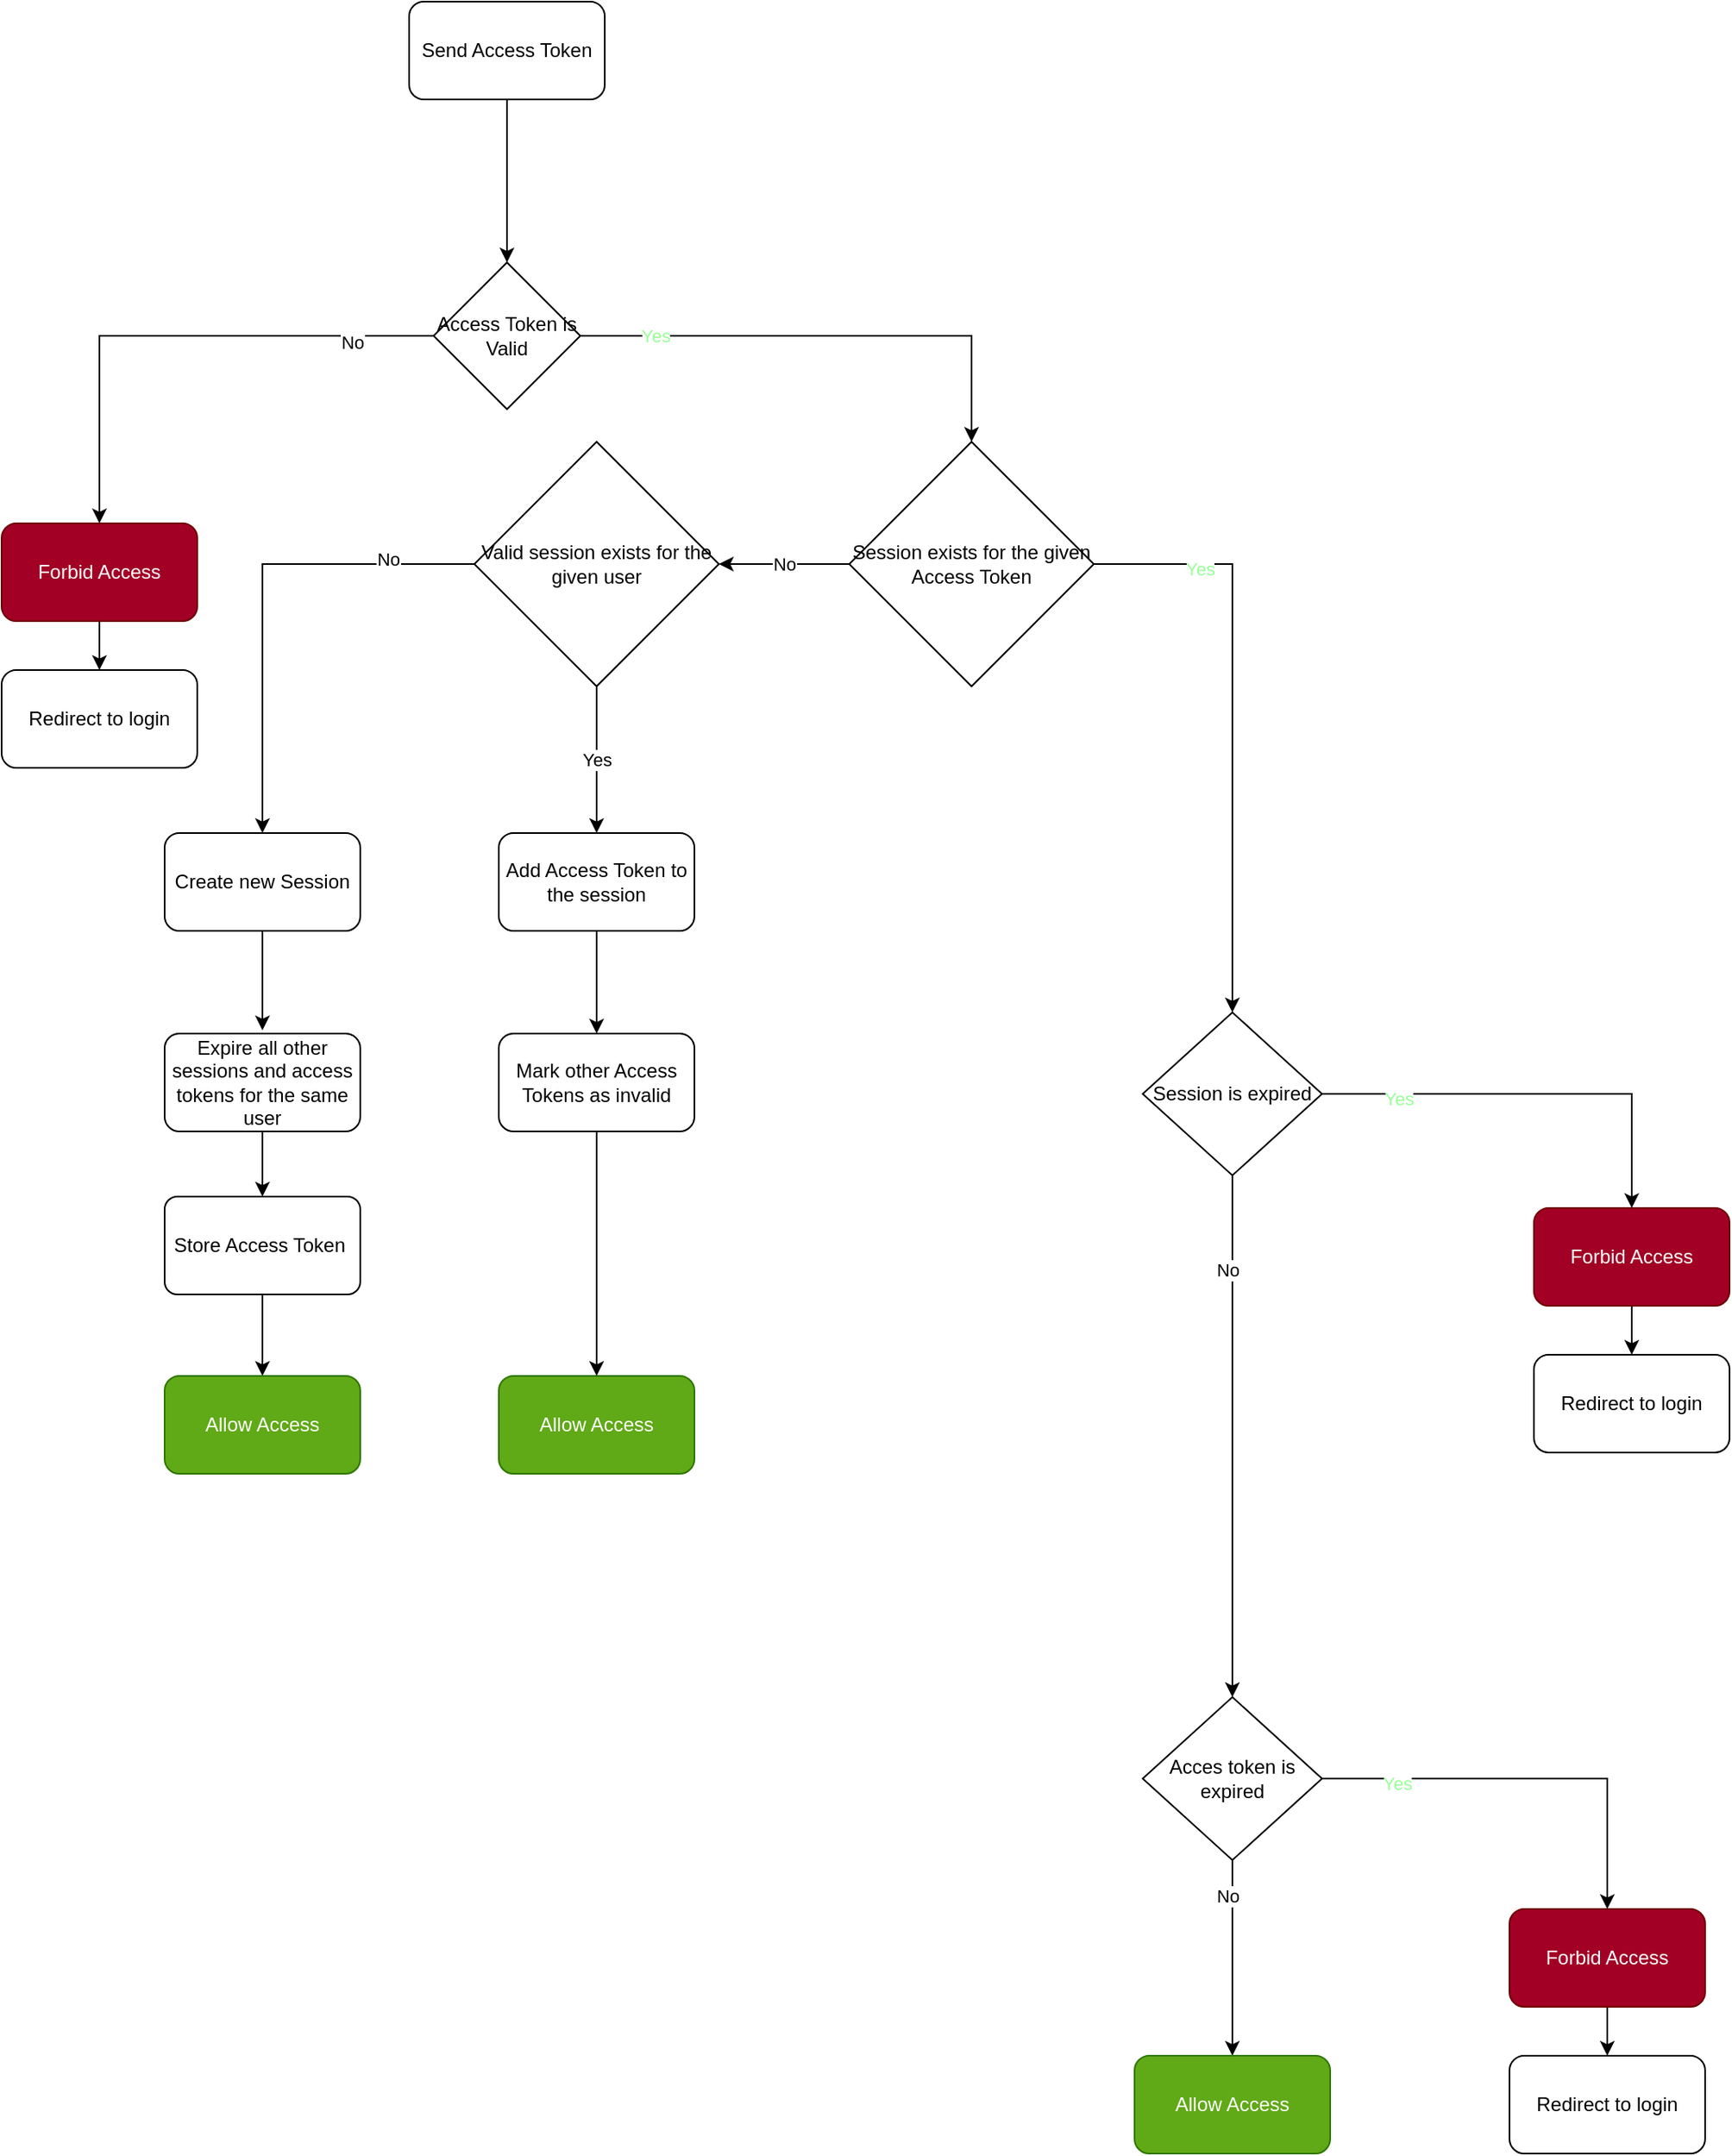 <mxfile version="13.6.5">
    <diagram id="aL39ePacMvYr4ERnTgvj" name="Page-1">
        <mxGraphModel dx="2224" dy="910" grid="1" gridSize="10" guides="1" tooltips="1" connect="1" arrows="1" fold="1" page="1" pageScale="1" pageWidth="850" pageHeight="1100" math="0" shadow="0">
            <root>
                <mxCell id="0"/>
                <mxCell id="1" parent="0"/>
                <mxCell id="5" style="edgeStyle=orthogonalEdgeStyle;rounded=0;orthogonalLoop=1;jettySize=auto;html=1;exitX=0.5;exitY=1;exitDx=0;exitDy=0;entryX=0.5;entryY=0;entryDx=0;entryDy=0;" parent="1" source="2" target="3" edge="1">
                    <mxGeometry relative="1" as="geometry"/>
                </mxCell>
                <mxCell id="2" value="Send Access Token" style="rounded=1;whiteSpace=wrap;html=1;" parent="1" vertex="1">
                    <mxGeometry x="230" y="40" width="120" height="60" as="geometry"/>
                </mxCell>
                <mxCell id="8" style="edgeStyle=orthogonalEdgeStyle;rounded=0;orthogonalLoop=1;jettySize=auto;html=1;entryX=0.5;entryY=0;entryDx=0;entryDy=0;" parent="1" source="3" target="6" edge="1">
                    <mxGeometry relative="1" as="geometry"/>
                </mxCell>
                <mxCell id="9" value="No" style="edgeLabel;html=1;align=center;verticalAlign=middle;resizable=0;points=[];" parent="8" vertex="1" connectable="0">
                    <mxGeometry x="-0.685" y="4" relative="1" as="geometry">
                        <mxPoint as="offset"/>
                    </mxGeometry>
                </mxCell>
                <mxCell id="10" style="edgeStyle=orthogonalEdgeStyle;rounded=0;orthogonalLoop=1;jettySize=auto;html=1;entryX=0.5;entryY=0;entryDx=0;entryDy=0;" parent="1" source="3" target="12" edge="1">
                    <mxGeometry relative="1" as="geometry">
                        <mxPoint x="500" y="360" as="targetPoint"/>
                    </mxGeometry>
                </mxCell>
                <mxCell id="11" value="Yes" style="edgeLabel;html=1;align=center;verticalAlign=middle;resizable=0;points=[];fontColor=#99FF99;" parent="10" vertex="1" connectable="0">
                    <mxGeometry x="-0.697" relative="1" as="geometry">
                        <mxPoint as="offset"/>
                    </mxGeometry>
                </mxCell>
                <mxCell id="3" value="Access Token is Valid" style="rhombus;whiteSpace=wrap;html=1;" parent="1" vertex="1">
                    <mxGeometry x="245" y="200" width="90" height="90" as="geometry"/>
                </mxCell>
                <mxCell id="80" style="edgeStyle=orthogonalEdgeStyle;rounded=0;orthogonalLoop=1;jettySize=auto;html=1;fontColor=#99FF99;" parent="1" source="6" target="79" edge="1">
                    <mxGeometry relative="1" as="geometry"/>
                </mxCell>
                <mxCell id="6" value="Forbid Access" style="rounded=1;whiteSpace=wrap;html=1;fillColor=#a20025;strokeColor=#6F0000;fontColor=#ffffff;" parent="1" vertex="1">
                    <mxGeometry x="-20" y="360" width="120" height="60" as="geometry"/>
                </mxCell>
                <mxCell id="20" style="edgeStyle=orthogonalEdgeStyle;rounded=0;orthogonalLoop=1;jettySize=auto;html=1;entryX=0.5;entryY=0;entryDx=0;entryDy=0;exitX=0;exitY=0.5;exitDx=0;exitDy=0;" parent="1" source="94" target="21" edge="1">
                    <mxGeometry relative="1" as="geometry">
                        <mxPoint x="320" y="480" as="targetPoint"/>
                        <mxPoint x="210" y="385" as="sourcePoint"/>
                    </mxGeometry>
                </mxCell>
                <mxCell id="22" value="No" style="edgeLabel;html=1;align=center;verticalAlign=middle;resizable=0;points=[];" parent="20" vertex="1" connectable="0">
                    <mxGeometry x="-0.638" y="-3" relative="1" as="geometry">
                        <mxPoint as="offset"/>
                    </mxGeometry>
                </mxCell>
                <mxCell id="95" value="No" style="edgeStyle=orthogonalEdgeStyle;rounded=0;orthogonalLoop=1;jettySize=auto;html=1;" edge="1" parent="1" source="12" target="94">
                    <mxGeometry relative="1" as="geometry"/>
                </mxCell>
                <mxCell id="12" value="Session exists for the given Access Token" style="rhombus;whiteSpace=wrap;html=1;" parent="1" vertex="1">
                    <mxGeometry x="500" y="310" width="150" height="150" as="geometry"/>
                </mxCell>
                <mxCell id="59" value="" style="edgeStyle=orthogonalEdgeStyle;rounded=0;orthogonalLoop=1;jettySize=auto;html=1;exitX=0.5;exitY=1;exitDx=0;exitDy=0;" parent="1" source="21" edge="1">
                    <mxGeometry relative="1" as="geometry">
                        <mxPoint x="140" y="671" as="targetPoint"/>
                    </mxGeometry>
                </mxCell>
                <mxCell id="21" value="Create new Session" style="rounded=1;whiteSpace=wrap;html=1;" parent="1" vertex="1">
                    <mxGeometry x="80" y="550" width="120" height="60" as="geometry"/>
                </mxCell>
                <mxCell id="23" style="edgeStyle=orthogonalEdgeStyle;rounded=0;orthogonalLoop=1;jettySize=auto;html=1;exitX=1;exitY=0.5;exitDx=0;exitDy=0;entryX=0.5;entryY=0;entryDx=0;entryDy=0;" parent="1" source="12" target="28" edge="1">
                    <mxGeometry relative="1" as="geometry">
                        <mxPoint x="680" y="530" as="sourcePoint"/>
                        <mxPoint x="740" y="480" as="targetPoint"/>
                    </mxGeometry>
                </mxCell>
                <mxCell id="24" value="Yes" style="edgeLabel;html=1;align=center;verticalAlign=middle;resizable=0;points=[];fontColor=#99FF99;" parent="23" vertex="1" connectable="0">
                    <mxGeometry x="-0.638" y="-3" relative="1" as="geometry">
                        <mxPoint as="offset"/>
                    </mxGeometry>
                </mxCell>
                <mxCell id="26" style="edgeStyle=orthogonalEdgeStyle;rounded=0;orthogonalLoop=1;jettySize=auto;html=1;entryX=0.5;entryY=0;entryDx=0;entryDy=0;" parent="1" source="28" target="62" edge="1">
                    <mxGeometry relative="1" as="geometry">
                        <mxPoint x="525" y="960" as="targetPoint"/>
                    </mxGeometry>
                </mxCell>
                <mxCell id="27" value="No" style="edgeLabel;html=1;align=center;verticalAlign=middle;resizable=0;points=[];" parent="26" vertex="1" connectable="0">
                    <mxGeometry x="-0.638" y="-3" relative="1" as="geometry">
                        <mxPoint as="offset"/>
                    </mxGeometry>
                </mxCell>
                <mxCell id="28" value="Session is expired" style="rhombus;whiteSpace=wrap;html=1;" parent="1" vertex="1">
                    <mxGeometry x="680" y="660" width="110" height="100" as="geometry"/>
                </mxCell>
                <mxCell id="30" style="edgeStyle=orthogonalEdgeStyle;rounded=0;orthogonalLoop=1;jettySize=auto;html=1;exitX=1;exitY=0.5;exitDx=0;exitDy=0;entryX=0.5;entryY=0;entryDx=0;entryDy=0;" parent="1" source="28" target="32" edge="1">
                    <mxGeometry relative="1" as="geometry">
                        <mxPoint x="910" y="830" as="sourcePoint"/>
                        <mxPoint x="770" y="900" as="targetPoint"/>
                    </mxGeometry>
                </mxCell>
                <mxCell id="31" value="Yes" style="edgeLabel;html=1;align=center;verticalAlign=middle;resizable=0;points=[];fontColor=#99FF99;" parent="30" vertex="1" connectable="0">
                    <mxGeometry x="-0.638" y="-3" relative="1" as="geometry">
                        <mxPoint as="offset"/>
                    </mxGeometry>
                </mxCell>
                <mxCell id="82" style="edgeStyle=orthogonalEdgeStyle;rounded=0;orthogonalLoop=1;jettySize=auto;html=1;entryX=0.5;entryY=0;entryDx=0;entryDy=0;fontColor=#99FF99;" parent="1" source="32" target="81" edge="1">
                    <mxGeometry relative="1" as="geometry"/>
                </mxCell>
                <mxCell id="32" value="Forbid Access" style="rounded=1;whiteSpace=wrap;html=1;fillColor=#a20025;strokeColor=#6F0000;fontColor=#ffffff;" parent="1" vertex="1">
                    <mxGeometry x="920" y="780" width="120" height="60" as="geometry"/>
                </mxCell>
                <mxCell id="75" style="edgeStyle=orthogonalEdgeStyle;rounded=0;orthogonalLoop=1;jettySize=auto;html=1;entryX=0.5;entryY=0;entryDx=0;entryDy=0;" parent="1" source="58" target="74" edge="1">
                    <mxGeometry relative="1" as="geometry"/>
                </mxCell>
                <mxCell id="58" value="Store Access Token&amp;nbsp;" style="rounded=1;whiteSpace=wrap;html=1;arcSize=13;" parent="1" vertex="1">
                    <mxGeometry x="80" y="773" width="120" height="60" as="geometry"/>
                </mxCell>
                <mxCell id="60" style="edgeStyle=orthogonalEdgeStyle;rounded=0;orthogonalLoop=1;jettySize=auto;html=1;entryX=0.5;entryY=0;entryDx=0;entryDy=0;" parent="1" source="62" target="72" edge="1">
                    <mxGeometry relative="1" as="geometry">
                        <mxPoint x="525" y="1210" as="targetPoint"/>
                    </mxGeometry>
                </mxCell>
                <mxCell id="61" value="No" style="edgeLabel;html=1;align=center;verticalAlign=middle;resizable=0;points=[];" parent="60" vertex="1" connectable="0">
                    <mxGeometry x="-0.638" y="-3" relative="1" as="geometry">
                        <mxPoint as="offset"/>
                    </mxGeometry>
                </mxCell>
                <mxCell id="62" value="Acces token is expired" style="rhombus;whiteSpace=wrap;html=1;" parent="1" vertex="1">
                    <mxGeometry x="680" y="1080" width="110" height="100" as="geometry"/>
                </mxCell>
                <mxCell id="63" style="edgeStyle=orthogonalEdgeStyle;rounded=0;orthogonalLoop=1;jettySize=auto;html=1;exitX=1;exitY=0.5;exitDx=0;exitDy=0;entryX=0.5;entryY=0;entryDx=0;entryDy=0;" parent="1" source="62" target="65" edge="1">
                    <mxGeometry relative="1" as="geometry">
                        <mxPoint x="895" y="1260" as="sourcePoint"/>
                        <mxPoint x="755" y="1330" as="targetPoint"/>
                    </mxGeometry>
                </mxCell>
                <mxCell id="64" value="Yes" style="edgeLabel;html=1;align=center;verticalAlign=middle;resizable=0;points=[];fontColor=#99FF99;" parent="63" vertex="1" connectable="0">
                    <mxGeometry x="-0.638" y="-3" relative="1" as="geometry">
                        <mxPoint as="offset"/>
                    </mxGeometry>
                </mxCell>
                <mxCell id="84" style="edgeStyle=orthogonalEdgeStyle;rounded=0;orthogonalLoop=1;jettySize=auto;html=1;entryX=0.5;entryY=0;entryDx=0;entryDy=0;fontColor=#99FF99;" parent="1" source="65" target="83" edge="1">
                    <mxGeometry relative="1" as="geometry"/>
                </mxCell>
                <mxCell id="65" value="&lt;span&gt;Forbid Access&lt;/span&gt;" style="rounded=1;whiteSpace=wrap;html=1;fillColor=#a20025;strokeColor=#6F0000;fontColor=#ffffff;" parent="1" vertex="1">
                    <mxGeometry x="905" y="1210" width="120" height="60" as="geometry"/>
                </mxCell>
                <mxCell id="72" value="Allow Access" style="rounded=1;whiteSpace=wrap;html=1;fillColor=#60a917;strokeColor=#2D7600;fontColor=#ffffff;" parent="1" vertex="1">
                    <mxGeometry x="675" y="1300" width="120" height="60" as="geometry"/>
                </mxCell>
                <mxCell id="74" value="Allow Access" style="rounded=1;whiteSpace=wrap;html=1;fillColor=#60a917;strokeColor=#2D7600;fontColor=#ffffff;" parent="1" vertex="1">
                    <mxGeometry x="80" y="883" width="120" height="60" as="geometry"/>
                </mxCell>
                <mxCell id="77" style="edgeStyle=orthogonalEdgeStyle;rounded=0;orthogonalLoop=1;jettySize=auto;html=1;exitX=0.5;exitY=1;exitDx=0;exitDy=0;entryX=0.5;entryY=0;entryDx=0;entryDy=0;" parent="1" source="76" target="58" edge="1">
                    <mxGeometry relative="1" as="geometry"/>
                </mxCell>
                <mxCell id="76" value="Expire all other sessions and access tokens for the same user" style="rounded=1;whiteSpace=wrap;html=1;" parent="1" vertex="1">
                    <mxGeometry x="80" y="673" width="120" height="60" as="geometry"/>
                </mxCell>
                <mxCell id="79" value="Redirect to login" style="rounded=1;whiteSpace=wrap;html=1;" parent="1" vertex="1">
                    <mxGeometry x="-20" y="450" width="120" height="60" as="geometry"/>
                </mxCell>
                <mxCell id="81" value="Redirect to login" style="rounded=1;whiteSpace=wrap;html=1;" parent="1" vertex="1">
                    <mxGeometry x="920" y="870" width="120" height="60" as="geometry"/>
                </mxCell>
                <mxCell id="83" value="Redirect to login" style="rounded=1;whiteSpace=wrap;html=1;" parent="1" vertex="1">
                    <mxGeometry x="905" y="1300" width="120" height="60" as="geometry"/>
                </mxCell>
                <mxCell id="98" value="Yes" style="edgeStyle=orthogonalEdgeStyle;rounded=0;orthogonalLoop=1;jettySize=auto;html=1;entryX=0.5;entryY=0;entryDx=0;entryDy=0;" edge="1" parent="1" source="94" target="96">
                    <mxGeometry relative="1" as="geometry"/>
                </mxCell>
                <mxCell id="94" value="Valid session exists for the given user" style="rhombus;whiteSpace=wrap;html=1;" vertex="1" parent="1">
                    <mxGeometry x="270" y="310" width="150" height="150" as="geometry"/>
                </mxCell>
                <mxCell id="100" value="" style="edgeStyle=orthogonalEdgeStyle;rounded=0;orthogonalLoop=1;jettySize=auto;html=1;" edge="1" parent="1" source="96" target="99">
                    <mxGeometry relative="1" as="geometry"/>
                </mxCell>
                <mxCell id="96" value="Add Access Token to the session" style="whiteSpace=wrap;html=1;rounded=1;" vertex="1" parent="1">
                    <mxGeometry x="285" y="550" width="120" height="60" as="geometry"/>
                </mxCell>
                <mxCell id="97" value="Allow Access" style="rounded=1;whiteSpace=wrap;html=1;fillColor=#60a917;strokeColor=#2D7600;fontColor=#ffffff;" vertex="1" parent="1">
                    <mxGeometry x="285" y="883" width="120" height="60" as="geometry"/>
                </mxCell>
                <mxCell id="101" style="edgeStyle=orthogonalEdgeStyle;rounded=0;orthogonalLoop=1;jettySize=auto;html=1;entryX=0.5;entryY=0;entryDx=0;entryDy=0;" edge="1" parent="1" source="99" target="97">
                    <mxGeometry relative="1" as="geometry"/>
                </mxCell>
                <mxCell id="99" value="Mark other Access Tokens as invalid" style="whiteSpace=wrap;html=1;rounded=1;" vertex="1" parent="1">
                    <mxGeometry x="285" y="673" width="120" height="60" as="geometry"/>
                </mxCell>
            </root>
        </mxGraphModel>
    </diagram>
</mxfile>